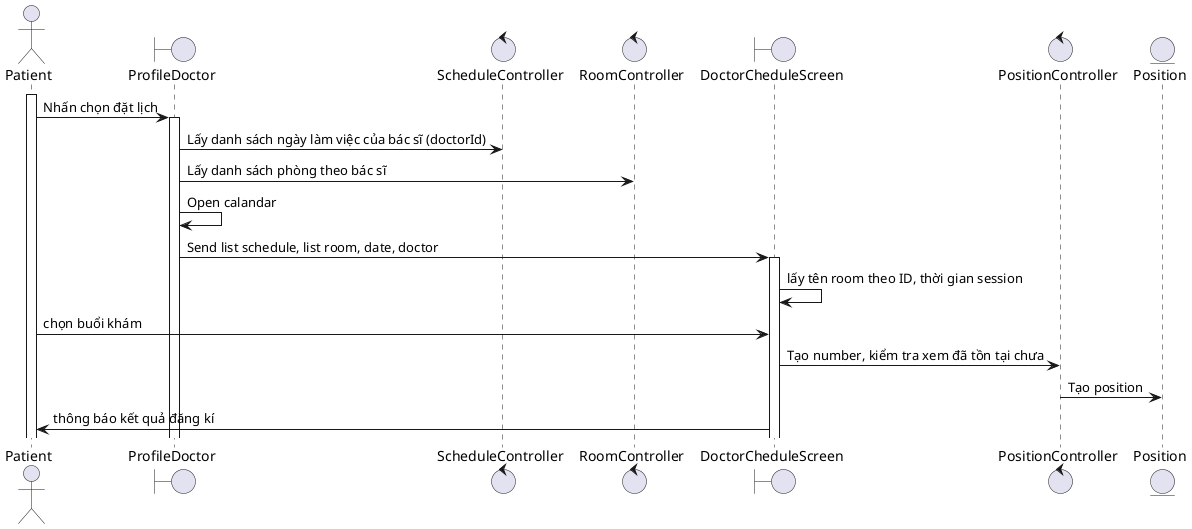 @startuml Signup
actor Patient 
boundary ProfileDoctor 
control ScheduleController
control RoomController
boundary DoctorCheduleScreen
control PositionController
entity Position 


activate Patient
Patient -> ProfileDoctor: Nhấn chọn đặt lịch

activate ProfileDoctor
ProfileDoctor -> ScheduleController: Lấy danh sách ngày làm việc của bác sĩ (doctorId)
ProfileDoctor -> RoomController: Lấy danh sách phòng theo bác sĩ
ProfileDoctor -> ProfileDoctor: Open calandar
ProfileDoctor -> DoctorCheduleScreen: Send list schedule, list room, date, doctor
activate DoctorCheduleScreen
DoctorCheduleScreen -> DoctorCheduleScreen: lấy tên room theo ID, thời gian session
Patient -> DoctorCheduleScreen: chọn buổi khám
DoctorCheduleScreen -> PositionController: Tạo number, kiểm tra xem đã tồn tại chưa
PositionController -> Position:Tạo position
DoctorCheduleScreen -> Patient: thông báo kết quả đăng kí
@enduml